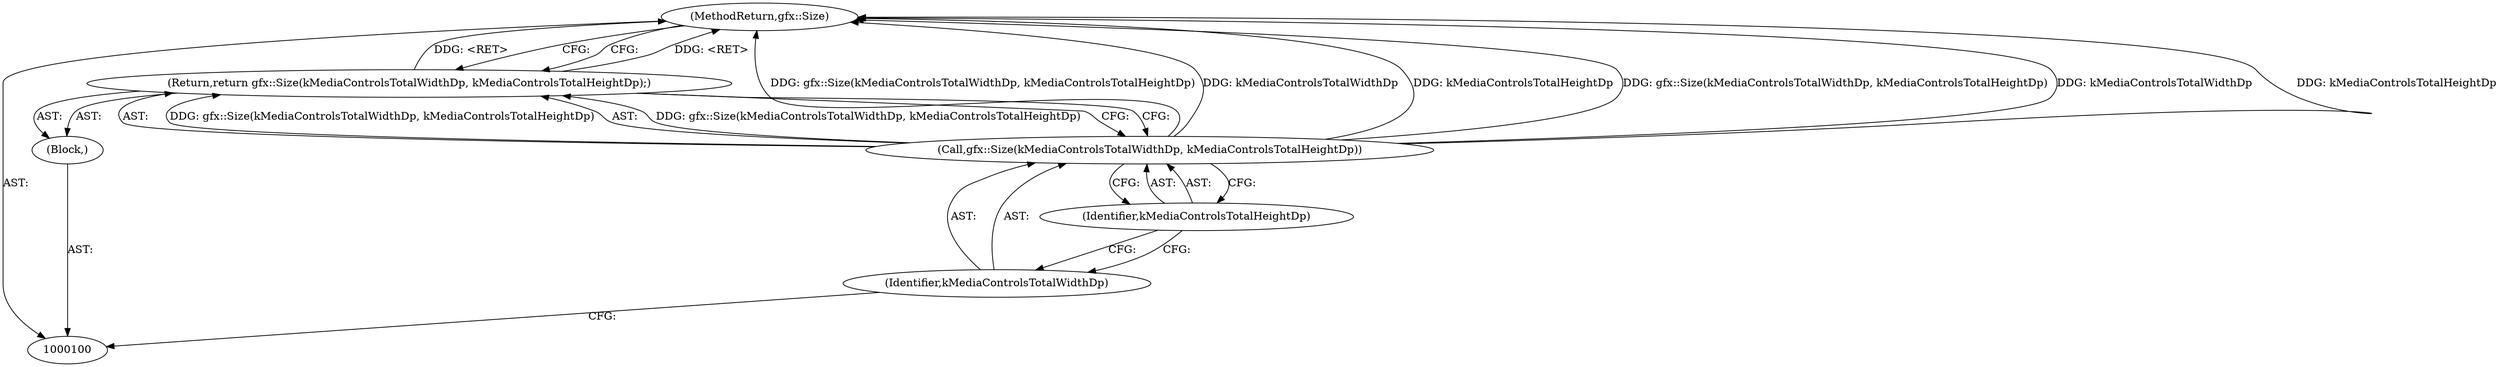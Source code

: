 digraph "1_Chrome_c25b198675380f713a56649c857b4367601d4a3d_0" {
"1000106" [label="(MethodReturn,gfx::Size)"];
"1000101" [label="(Block,)"];
"1000104" [label="(Identifier,kMediaControlsTotalWidthDp)"];
"1000102" [label="(Return,return gfx::Size(kMediaControlsTotalWidthDp, kMediaControlsTotalHeightDp);)"];
"1000105" [label="(Identifier,kMediaControlsTotalHeightDp)"];
"1000103" [label="(Call,gfx::Size(kMediaControlsTotalWidthDp, kMediaControlsTotalHeightDp))"];
"1000106" -> "1000100"  [label="AST: "];
"1000106" -> "1000102"  [label="CFG: "];
"1000103" -> "1000106"  [label="DDG: gfx::Size(kMediaControlsTotalWidthDp, kMediaControlsTotalHeightDp)"];
"1000103" -> "1000106"  [label="DDG: kMediaControlsTotalWidthDp"];
"1000103" -> "1000106"  [label="DDG: kMediaControlsTotalHeightDp"];
"1000102" -> "1000106"  [label="DDG: <RET>"];
"1000101" -> "1000100"  [label="AST: "];
"1000102" -> "1000101"  [label="AST: "];
"1000104" -> "1000103"  [label="AST: "];
"1000104" -> "1000100"  [label="CFG: "];
"1000105" -> "1000104"  [label="CFG: "];
"1000102" -> "1000101"  [label="AST: "];
"1000102" -> "1000103"  [label="CFG: "];
"1000103" -> "1000102"  [label="AST: "];
"1000106" -> "1000102"  [label="CFG: "];
"1000102" -> "1000106"  [label="DDG: <RET>"];
"1000103" -> "1000102"  [label="DDG: gfx::Size(kMediaControlsTotalWidthDp, kMediaControlsTotalHeightDp)"];
"1000105" -> "1000103"  [label="AST: "];
"1000105" -> "1000104"  [label="CFG: "];
"1000103" -> "1000105"  [label="CFG: "];
"1000103" -> "1000102"  [label="AST: "];
"1000103" -> "1000105"  [label="CFG: "];
"1000104" -> "1000103"  [label="AST: "];
"1000105" -> "1000103"  [label="AST: "];
"1000102" -> "1000103"  [label="CFG: "];
"1000103" -> "1000106"  [label="DDG: gfx::Size(kMediaControlsTotalWidthDp, kMediaControlsTotalHeightDp)"];
"1000103" -> "1000106"  [label="DDG: kMediaControlsTotalWidthDp"];
"1000103" -> "1000106"  [label="DDG: kMediaControlsTotalHeightDp"];
"1000103" -> "1000102"  [label="DDG: gfx::Size(kMediaControlsTotalWidthDp, kMediaControlsTotalHeightDp)"];
}
